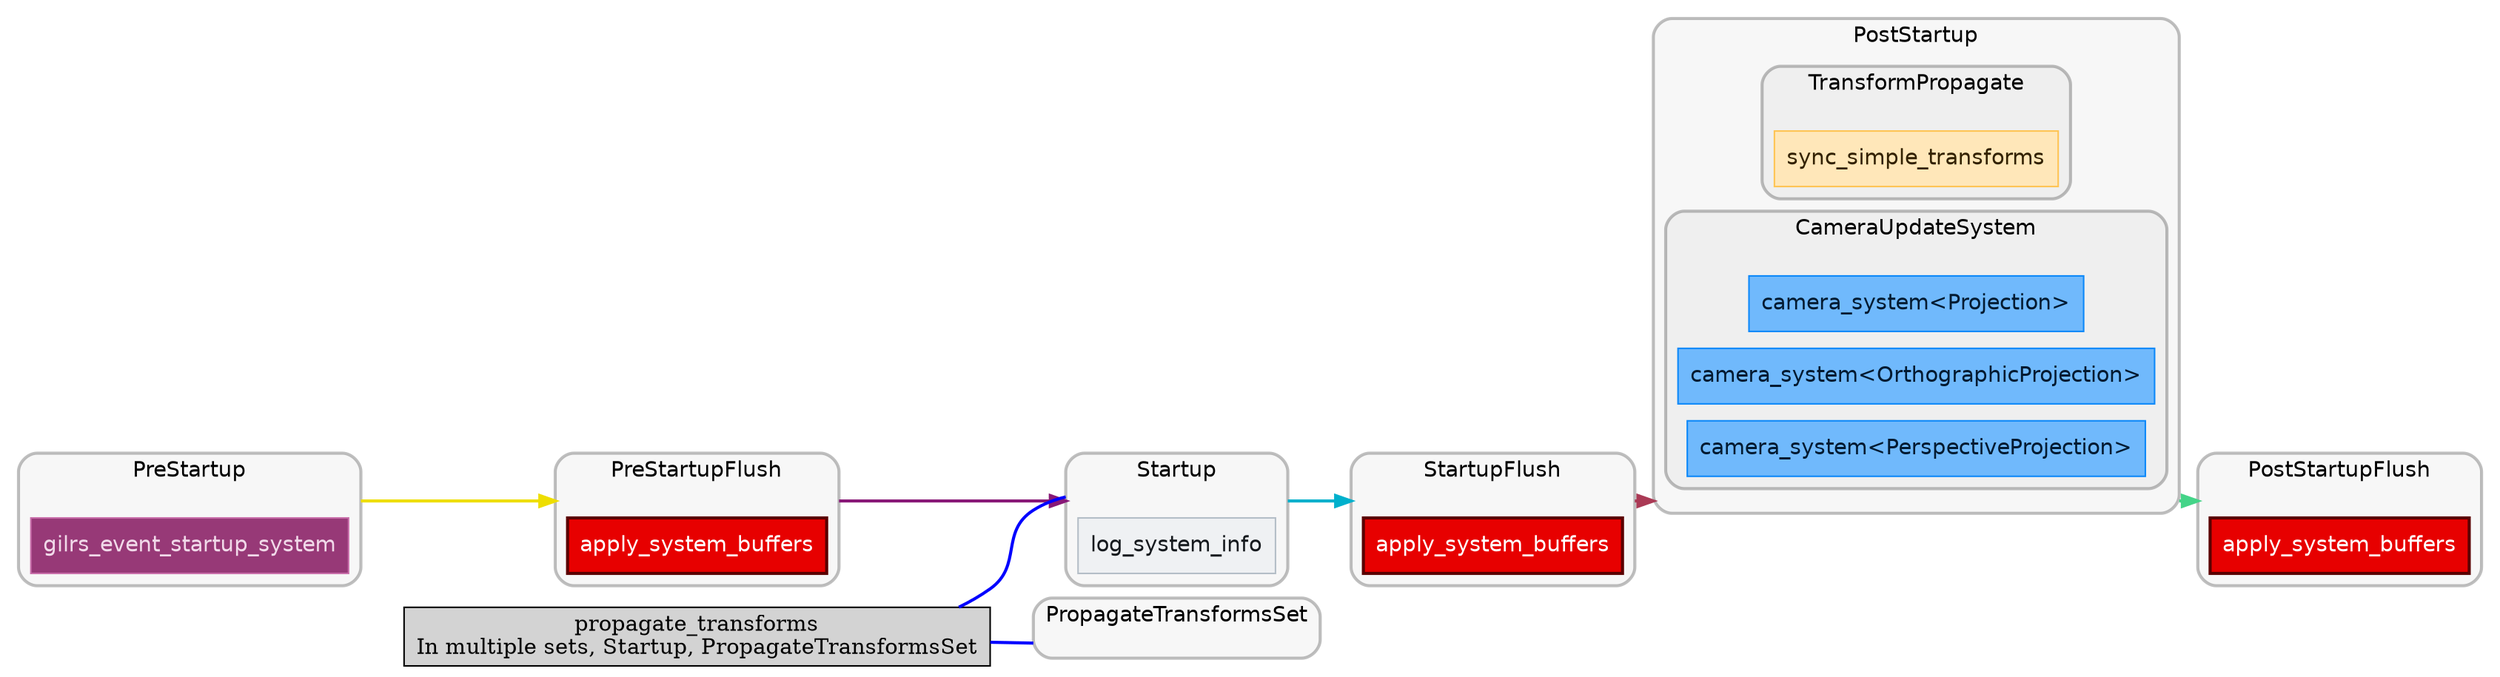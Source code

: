 digraph "" {
	"compound"="true";
	"splines"="spline";
	"rankdir"="LR";
	"bgcolor"="white";
	"fontname"="Helvetica";
	"nodesep"="0.15";
	edge ["penwidth"="2"];
	node ["shape"="box", "style"="filled"];
	subgraph "clusternode_Set(0)" {
		"style"="rounded,filled";
		"label"="Startup";
		"tooltip"="Startup";
		"fillcolor"="#00000008";
		"color"="#00000040";
		"penwidth"="2";
		"set_marker_node_Set(0)" ["style"="invis", "label"="", "height"="0", "shape"="point"]
		"node_System(5)" ["label"="log_system_info", "tooltip"="bevy_diagnostic::system_information_diagnostics_plugin::internal::log_system_info", "fillcolor"="#eff1f3", "fontname"="Helvetica", "fontcolor"="#15191d", "color"="#b4bec7", "penwidth"="1"]
	}
	
	subgraph "clusternode_Set(2)" {
		"style"="rounded,filled";
		"label"="PreStartupFlush";
		"tooltip"="PreStartupFlush";
		"fillcolor"="#00000008";
		"color"="#00000040";
		"penwidth"="2";
		"set_marker_node_Set(2)" ["style"="invis", "label"="", "height"="0", "shape"="point"]
		"node_System(0)" ["label"="apply_system_buffers", "tooltip"="bevy_ecs::schedule::executor::apply_system_buffers", "fillcolor"="#e70000", "fontname"="Helvetica", "fontcolor"="#ffffff", "color"="#5a0000", "penwidth"="2"]
	}
	
	subgraph "clusternode_Set(3)" {
		"style"="rounded,filled";
		"label"="StartupFlush";
		"tooltip"="StartupFlush";
		"fillcolor"="#00000008";
		"color"="#00000040";
		"penwidth"="2";
		"set_marker_node_Set(3)" ["style"="invis", "label"="", "height"="0", "shape"="point"]
		"node_System(1)" ["label"="apply_system_buffers", "tooltip"="bevy_ecs::schedule::executor::apply_system_buffers", "fillcolor"="#e70000", "fontname"="Helvetica", "fontcolor"="#ffffff", "color"="#5a0000", "penwidth"="2"]
	}
	
	subgraph "clusternode_Set(4)" {
		"style"="rounded,filled";
		"label"="PostStartupFlush";
		"tooltip"="PostStartupFlush";
		"fillcolor"="#00000008";
		"color"="#00000040";
		"penwidth"="2";
		"set_marker_node_Set(4)" ["style"="invis", "label"="", "height"="0", "shape"="point"]
		"node_System(2)" ["label"="apply_system_buffers", "tooltip"="bevy_ecs::schedule::executor::apply_system_buffers", "fillcolor"="#e70000", "fontname"="Helvetica", "fontcolor"="#ffffff", "color"="#5a0000", "penwidth"="2"]
	}
	
	subgraph "clusternode_Set(5)" {
		"style"="rounded,filled";
		"label"="PreStartup";
		"tooltip"="PreStartup";
		"fillcolor"="#00000008";
		"color"="#00000040";
		"penwidth"="2";
		"set_marker_node_Set(5)" ["style"="invis", "label"="", "height"="0", "shape"="point"]
		"node_System(9)" ["label"="gilrs_event_startup_system", "tooltip"="bevy_gilrs::gilrs_system::gilrs_event_startup_system", "fillcolor"="#973977", "fontname"="Helvetica", "fontcolor"="#f1d9e9", "color"="#c86da9", "penwidth"="1"]
	}
	
	subgraph "clusternode_Set(6)" {
		"style"="rounded,filled";
		"label"="PostStartup";
		"tooltip"="PostStartup";
		"fillcolor"="#00000008";
		"color"="#00000040";
		"penwidth"="2";
		"set_marker_node_Set(6)" ["style"="invis", "label"="", "height"="0", "shape"="point"]
		subgraph "clusternode_Set(7)" {
			"style"="rounded,filled";
			"label"="TransformPropagate";
			"tooltip"="TransformPropagate";
			"fillcolor"="#00000008";
			"color"="#00000040";
			"penwidth"="2";
			"set_marker_node_Set(7)" ["style"="invis", "label"="", "height"="0", "shape"="point"]
			"node_System(3)" ["label"="sync_simple_transforms", "tooltip"="bevy_transform::systems::sync_simple_transforms", "fillcolor"="#ffe7b9", "fontname"="Helvetica", "fontcolor"="#322100", "color"="#ffc453", "penwidth"="1"]
		}
		
		subgraph "clusternode_Set(12)" {
			"style"="rounded,filled";
			"label"="CameraUpdateSystem";
			"tooltip"="CameraUpdateSystem";
			"fillcolor"="#00000008";
			"color"="#00000040";
			"penwidth"="2";
			"set_marker_node_Set(12)" ["style"="invis", "label"="", "height"="0", "shape"="point"]
			"node_System(6)" ["label"="camera_system<Projection>", "tooltip"="bevy_render::camera::camera::camera_system<bevy_render::camera::projection::Projection>", "fillcolor"="#70b9fc", "fontname"="Helvetica", "fontcolor"="#011a31", "color"="#0c88f9", "penwidth"="1"]
			"node_System(7)" ["label"="camera_system<OrthographicProjection>", "tooltip"="bevy_render::camera::camera::camera_system<bevy_render::camera::projection::OrthographicProjection>", "fillcolor"="#70b9fc", "fontname"="Helvetica", "fontcolor"="#011a31", "color"="#0c88f9", "penwidth"="1"]
			"node_System(8)" ["label"="camera_system<PerspectiveProjection>", "tooltip"="bevy_render::camera::camera::camera_system<bevy_render::camera::projection::PerspectiveProjection>", "fillcolor"="#70b9fc", "fontname"="Helvetica", "fontcolor"="#011a31", "color"="#0c88f9", "penwidth"="1"]
		}
		
	}
	
	subgraph "clusternode_Set(9)" {
		"style"="rounded,filled";
		"label"="PropagateTransformsSet";
		"tooltip"="PropagateTransformsSet";
		"fillcolor"="#00000008";
		"color"="#00000040";
		"penwidth"="2";
		"set_marker_node_Set(9)" ["style"="invis", "label"="", "height"="0", "shape"="point"]
	}
	
	"node_System(4)" -> "set_marker_node_Set(0)" ["dir"="none", "color"="blue", "lhead"="clusternode_Set(0)"]
	"node_System(4)" -> "set_marker_node_Set(9)" ["dir"="none", "color"="blue", "lhead"="clusternode_Set(9)"]
	"node_System(4)" ["label"="propagate_transforms
In multiple sets, Startup, PropagateTransformsSet", "tooltip"="bevy_transform::systems::propagate_transforms"]
	"set_marker_node_Set(5)" -> "set_marker_node_Set(2)" ["lhead"="clusternode_Set(2)", "ltail"="clusternode_Set(5)", "tooltip"="PreStartup → PreStartupFlush", "color"="#eede00"]
	"set_marker_node_Set(2)" -> "set_marker_node_Set(0)" ["lhead"="clusternode_Set(0)", "ltail"="clusternode_Set(2)", "tooltip"="PreStartupFlush → Startup", "color"="#881877"]
	"set_marker_node_Set(0)" -> "set_marker_node_Set(3)" ["lhead"="clusternode_Set(3)", "ltail"="clusternode_Set(0)", "tooltip"="Startup → StartupFlush", "color"="#00b0cc"]
	"set_marker_node_Set(3)" -> "set_marker_node_Set(6)" ["lhead"="clusternode_Set(6)", "ltail"="clusternode_Set(3)", "tooltip"="StartupFlush → PostStartup", "color"="#aa3a55"]
	"set_marker_node_Set(6)" -> "set_marker_node_Set(4)" ["lhead"="clusternode_Set(4)", "ltail"="clusternode_Set(6)", "tooltip"="PostStartup → PostStartupFlush", "color"="#44d488"]
}
